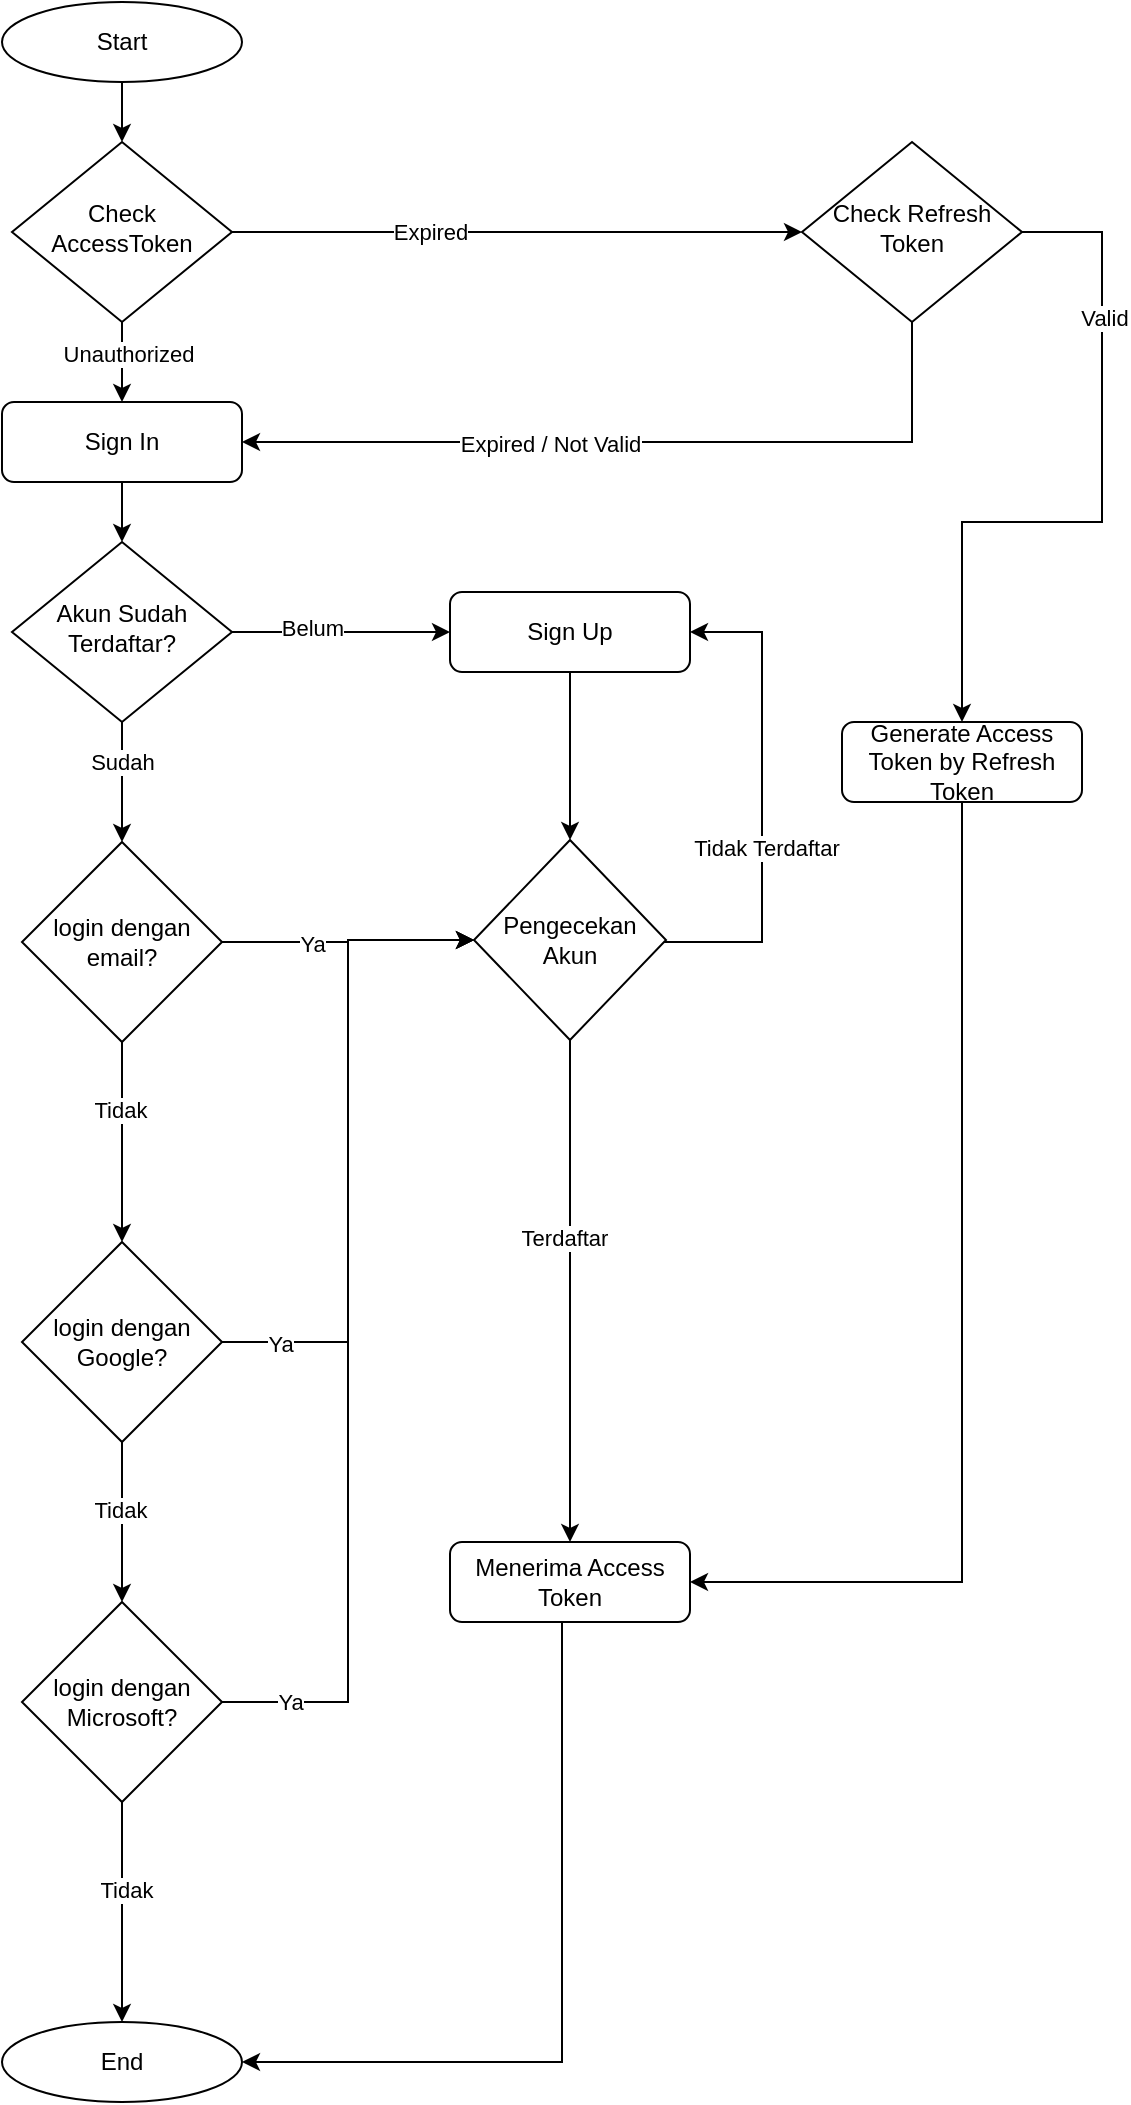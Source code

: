 <mxfile version="24.7.16">
  <diagram id="C5RBs43oDa-KdzZeNtuy" name="Page-1">
    <mxGraphModel dx="1434" dy="1907" grid="1" gridSize="10" guides="1" tooltips="1" connect="1" arrows="1" fold="1" page="1" pageScale="1" pageWidth="827" pageHeight="1169" math="0" shadow="0">
      <root>
        <mxCell id="WIyWlLk6GJQsqaUBKTNV-0" />
        <mxCell id="WIyWlLk6GJQsqaUBKTNV-1" parent="WIyWlLk6GJQsqaUBKTNV-0" />
        <mxCell id="OS0eghQd7IkyQg5gayTk-24" value="" style="edgeStyle=orthogonalEdgeStyle;rounded=0;orthogonalLoop=1;jettySize=auto;html=1;" parent="WIyWlLk6GJQsqaUBKTNV-1" source="WIyWlLk6GJQsqaUBKTNV-7" target="OS0eghQd7IkyQg5gayTk-23" edge="1">
          <mxGeometry relative="1" as="geometry" />
        </mxCell>
        <mxCell id="WIyWlLk6GJQsqaUBKTNV-7" value="Sign Up" style="rounded=1;whiteSpace=wrap;html=1;fontSize=12;glass=0;strokeWidth=1;shadow=0;" parent="WIyWlLk6GJQsqaUBKTNV-1" vertex="1">
          <mxGeometry x="394" y="165" width="120" height="40" as="geometry" />
        </mxCell>
        <mxCell id="U_gOy3_0Dj8ezc33CMye-15" value="" style="edgeStyle=orthogonalEdgeStyle;rounded=0;orthogonalLoop=1;jettySize=auto;html=1;" edge="1" parent="WIyWlLk6GJQsqaUBKTNV-1" source="OS0eghQd7IkyQg5gayTk-1" target="U_gOy3_0Dj8ezc33CMye-3">
          <mxGeometry relative="1" as="geometry" />
        </mxCell>
        <mxCell id="OS0eghQd7IkyQg5gayTk-1" value="Start" style="ellipse;whiteSpace=wrap;html=1;" parent="WIyWlLk6GJQsqaUBKTNV-1" vertex="1">
          <mxGeometry x="170" y="-130" width="120" height="40" as="geometry" />
        </mxCell>
        <mxCell id="OS0eghQd7IkyQg5gayTk-4" value="" style="edgeStyle=orthogonalEdgeStyle;rounded=0;orthogonalLoop=1;jettySize=auto;html=1;" parent="WIyWlLk6GJQsqaUBKTNV-1" source="OS0eghQd7IkyQg5gayTk-3" target="WIyWlLk6GJQsqaUBKTNV-7" edge="1">
          <mxGeometry relative="1" as="geometry" />
        </mxCell>
        <mxCell id="OS0eghQd7IkyQg5gayTk-12" value="Belum" style="edgeLabel;html=1;align=center;verticalAlign=middle;resizable=0;points=[];" parent="OS0eghQd7IkyQg5gayTk-4" vertex="1" connectable="0">
          <mxGeometry x="-0.275" y="2" relative="1" as="geometry">
            <mxPoint as="offset" />
          </mxGeometry>
        </mxCell>
        <mxCell id="OS0eghQd7IkyQg5gayTk-6" value="" style="edgeStyle=orthogonalEdgeStyle;rounded=0;orthogonalLoop=1;jettySize=auto;html=1;" parent="WIyWlLk6GJQsqaUBKTNV-1" source="OS0eghQd7IkyQg5gayTk-3" target="OS0eghQd7IkyQg5gayTk-5" edge="1">
          <mxGeometry relative="1" as="geometry" />
        </mxCell>
        <mxCell id="OS0eghQd7IkyQg5gayTk-14" value="Sudah" style="edgeLabel;html=1;align=center;verticalAlign=middle;resizable=0;points=[];" parent="OS0eghQd7IkyQg5gayTk-6" vertex="1" connectable="0">
          <mxGeometry x="0.32" relative="1" as="geometry">
            <mxPoint y="-20" as="offset" />
          </mxGeometry>
        </mxCell>
        <mxCell id="OS0eghQd7IkyQg5gayTk-3" value="Akun Sudah Terdaftar?" style="rhombus;whiteSpace=wrap;html=1;shadow=0;fontFamily=Helvetica;fontSize=12;align=center;strokeWidth=1;spacing=6;spacingTop=-4;" parent="WIyWlLk6GJQsqaUBKTNV-1" vertex="1">
          <mxGeometry x="175" y="140" width="110" height="90" as="geometry" />
        </mxCell>
        <mxCell id="OS0eghQd7IkyQg5gayTk-9" value="" style="edgeStyle=orthogonalEdgeStyle;rounded=0;orthogonalLoop=1;jettySize=auto;html=1;" parent="WIyWlLk6GJQsqaUBKTNV-1" source="OS0eghQd7IkyQg5gayTk-5" target="OS0eghQd7IkyQg5gayTk-7" edge="1">
          <mxGeometry relative="1" as="geometry" />
        </mxCell>
        <mxCell id="OS0eghQd7IkyQg5gayTk-15" value="Tidak" style="edgeLabel;html=1;align=center;verticalAlign=middle;resizable=0;points=[];" parent="OS0eghQd7IkyQg5gayTk-9" vertex="1" connectable="0">
          <mxGeometry x="-0.32" y="-1" relative="1" as="geometry">
            <mxPoint as="offset" />
          </mxGeometry>
        </mxCell>
        <mxCell id="OS0eghQd7IkyQg5gayTk-5" value="login dengan email?" style="rhombus;whiteSpace=wrap;html=1;" parent="WIyWlLk6GJQsqaUBKTNV-1" vertex="1">
          <mxGeometry x="180" y="290" width="100" height="100" as="geometry" />
        </mxCell>
        <mxCell id="OS0eghQd7IkyQg5gayTk-10" value="" style="edgeStyle=orthogonalEdgeStyle;rounded=0;orthogonalLoop=1;jettySize=auto;html=1;" parent="WIyWlLk6GJQsqaUBKTNV-1" source="OS0eghQd7IkyQg5gayTk-7" target="OS0eghQd7IkyQg5gayTk-8" edge="1">
          <mxGeometry relative="1" as="geometry" />
        </mxCell>
        <mxCell id="OS0eghQd7IkyQg5gayTk-16" value="Tidak" style="edgeLabel;html=1;align=center;verticalAlign=middle;resizable=0;points=[];" parent="OS0eghQd7IkyQg5gayTk-10" vertex="1" connectable="0">
          <mxGeometry x="-0.15" y="-1" relative="1" as="geometry">
            <mxPoint as="offset" />
          </mxGeometry>
        </mxCell>
        <mxCell id="OS0eghQd7IkyQg5gayTk-32" style="edgeStyle=orthogonalEdgeStyle;rounded=0;orthogonalLoop=1;jettySize=auto;html=1;entryX=0;entryY=0.5;entryDx=0;entryDy=0;" parent="WIyWlLk6GJQsqaUBKTNV-1" source="OS0eghQd7IkyQg5gayTk-7" target="OS0eghQd7IkyQg5gayTk-23" edge="1">
          <mxGeometry relative="1" as="geometry" />
        </mxCell>
        <mxCell id="OS0eghQd7IkyQg5gayTk-33" value="Ya" style="edgeLabel;html=1;align=center;verticalAlign=middle;resizable=0;points=[];" parent="OS0eghQd7IkyQg5gayTk-32" vertex="1" connectable="0">
          <mxGeometry x="-0.827" y="-1" relative="1" as="geometry">
            <mxPoint as="offset" />
          </mxGeometry>
        </mxCell>
        <mxCell id="OS0eghQd7IkyQg5gayTk-7" value="login dengan Google?" style="rhombus;whiteSpace=wrap;html=1;" parent="WIyWlLk6GJQsqaUBKTNV-1" vertex="1">
          <mxGeometry x="180" y="490" width="100" height="100" as="geometry" />
        </mxCell>
        <mxCell id="OS0eghQd7IkyQg5gayTk-21" value="" style="edgeStyle=orthogonalEdgeStyle;rounded=0;orthogonalLoop=1;jettySize=auto;html=1;" parent="WIyWlLk6GJQsqaUBKTNV-1" source="OS0eghQd7IkyQg5gayTk-8" target="OS0eghQd7IkyQg5gayTk-18" edge="1">
          <mxGeometry relative="1" as="geometry" />
        </mxCell>
        <mxCell id="OS0eghQd7IkyQg5gayTk-22" value="Tidak" style="edgeLabel;html=1;align=center;verticalAlign=middle;resizable=0;points=[];" parent="OS0eghQd7IkyQg5gayTk-21" vertex="1" connectable="0">
          <mxGeometry x="-0.2" y="2" relative="1" as="geometry">
            <mxPoint as="offset" />
          </mxGeometry>
        </mxCell>
        <mxCell id="OS0eghQd7IkyQg5gayTk-34" style="edgeStyle=orthogonalEdgeStyle;rounded=0;orthogonalLoop=1;jettySize=auto;html=1;entryX=0;entryY=0.5;entryDx=0;entryDy=0;" parent="WIyWlLk6GJQsqaUBKTNV-1" source="OS0eghQd7IkyQg5gayTk-8" target="OS0eghQd7IkyQg5gayTk-23" edge="1">
          <mxGeometry relative="1" as="geometry" />
        </mxCell>
        <mxCell id="OS0eghQd7IkyQg5gayTk-35" value="Ya" style="edgeLabel;html=1;align=center;verticalAlign=middle;resizable=0;points=[];" parent="OS0eghQd7IkyQg5gayTk-34" vertex="1" connectable="0">
          <mxGeometry x="-0.865" relative="1" as="geometry">
            <mxPoint as="offset" />
          </mxGeometry>
        </mxCell>
        <mxCell id="OS0eghQd7IkyQg5gayTk-8" value="login dengan Microsoft?" style="rhombus;whiteSpace=wrap;html=1;" parent="WIyWlLk6GJQsqaUBKTNV-1" vertex="1">
          <mxGeometry x="180" y="670" width="100" height="100" as="geometry" />
        </mxCell>
        <mxCell id="OS0eghQd7IkyQg5gayTk-18" value="End" style="ellipse;whiteSpace=wrap;html=1;" parent="WIyWlLk6GJQsqaUBKTNV-1" vertex="1">
          <mxGeometry x="170" y="880" width="120" height="40" as="geometry" />
        </mxCell>
        <mxCell id="OS0eghQd7IkyQg5gayTk-36" style="edgeStyle=orthogonalEdgeStyle;rounded=0;orthogonalLoop=1;jettySize=auto;html=1;entryX=1;entryY=0.5;entryDx=0;entryDy=0;" parent="WIyWlLk6GJQsqaUBKTNV-1" source="OS0eghQd7IkyQg5gayTk-20" target="OS0eghQd7IkyQg5gayTk-18" edge="1">
          <mxGeometry relative="1" as="geometry">
            <Array as="points">
              <mxPoint x="450" y="900" />
            </Array>
          </mxGeometry>
        </mxCell>
        <mxCell id="OS0eghQd7IkyQg5gayTk-20" value="Menerima Access Token" style="rounded=1;whiteSpace=wrap;html=1;fontSize=12;glass=0;strokeWidth=1;shadow=0;" parent="WIyWlLk6GJQsqaUBKTNV-1" vertex="1">
          <mxGeometry x="394" y="640" width="120" height="40" as="geometry" />
        </mxCell>
        <mxCell id="OS0eghQd7IkyQg5gayTk-27" style="edgeStyle=orthogonalEdgeStyle;rounded=0;orthogonalLoop=1;jettySize=auto;html=1;entryX=0.5;entryY=0;entryDx=0;entryDy=0;" parent="WIyWlLk6GJQsqaUBKTNV-1" source="OS0eghQd7IkyQg5gayTk-23" target="OS0eghQd7IkyQg5gayTk-20" edge="1">
          <mxGeometry relative="1" as="geometry" />
        </mxCell>
        <mxCell id="OS0eghQd7IkyQg5gayTk-28" value="Terdaftar" style="edgeLabel;html=1;align=center;verticalAlign=middle;resizable=0;points=[];" parent="OS0eghQd7IkyQg5gayTk-27" vertex="1" connectable="0">
          <mxGeometry x="-0.214" y="-3" relative="1" as="geometry">
            <mxPoint as="offset" />
          </mxGeometry>
        </mxCell>
        <mxCell id="OS0eghQd7IkyQg5gayTk-29" style="edgeStyle=orthogonalEdgeStyle;rounded=0;orthogonalLoop=1;jettySize=auto;html=1;entryX=1;entryY=0.5;entryDx=0;entryDy=0;" parent="WIyWlLk6GJQsqaUBKTNV-1" source="OS0eghQd7IkyQg5gayTk-23" target="WIyWlLk6GJQsqaUBKTNV-7" edge="1">
          <mxGeometry relative="1" as="geometry">
            <Array as="points">
              <mxPoint x="550" y="340" />
              <mxPoint x="550" y="185" />
            </Array>
          </mxGeometry>
        </mxCell>
        <mxCell id="OS0eghQd7IkyQg5gayTk-30" value="Tidak Terdaftar" style="edgeLabel;html=1;align=center;verticalAlign=middle;resizable=0;points=[];" parent="OS0eghQd7IkyQg5gayTk-29" vertex="1" connectable="0">
          <mxGeometry x="-0.198" y="-2" relative="1" as="geometry">
            <mxPoint as="offset" />
          </mxGeometry>
        </mxCell>
        <mxCell id="OS0eghQd7IkyQg5gayTk-23" value="Pengecekan Akun" style="rhombus;whiteSpace=wrap;html=1;" parent="WIyWlLk6GJQsqaUBKTNV-1" vertex="1">
          <mxGeometry x="406" y="289" width="96" height="100" as="geometry" />
        </mxCell>
        <mxCell id="OS0eghQd7IkyQg5gayTk-25" style="edgeStyle=orthogonalEdgeStyle;rounded=0;orthogonalLoop=1;jettySize=auto;html=1;exitX=1;exitY=0.5;exitDx=0;exitDy=0;entryX=0;entryY=0.5;entryDx=0;entryDy=0;" parent="WIyWlLk6GJQsqaUBKTNV-1" source="OS0eghQd7IkyQg5gayTk-5" target="OS0eghQd7IkyQg5gayTk-23" edge="1">
          <mxGeometry relative="1" as="geometry">
            <mxPoint x="400" y="340" as="targetPoint" />
          </mxGeometry>
        </mxCell>
        <mxCell id="OS0eghQd7IkyQg5gayTk-26" value="Ya" style="edgeLabel;html=1;align=center;verticalAlign=middle;resizable=0;points=[];" parent="OS0eghQd7IkyQg5gayTk-25" vertex="1" connectable="0">
          <mxGeometry x="-0.298" y="-1" relative="1" as="geometry">
            <mxPoint as="offset" />
          </mxGeometry>
        </mxCell>
        <mxCell id="U_gOy3_0Dj8ezc33CMye-5" value="" style="edgeStyle=orthogonalEdgeStyle;rounded=0;orthogonalLoop=1;jettySize=auto;html=1;" edge="1" parent="WIyWlLk6GJQsqaUBKTNV-1" source="U_gOy3_0Dj8ezc33CMye-3" target="U_gOy3_0Dj8ezc33CMye-4">
          <mxGeometry relative="1" as="geometry" />
        </mxCell>
        <mxCell id="U_gOy3_0Dj8ezc33CMye-11" value="Unauthorized" style="edgeLabel;html=1;align=center;verticalAlign=middle;resizable=0;points=[];" vertex="1" connectable="0" parent="U_gOy3_0Dj8ezc33CMye-5">
          <mxGeometry x="-0.2" y="3" relative="1" as="geometry">
            <mxPoint as="offset" />
          </mxGeometry>
        </mxCell>
        <mxCell id="U_gOy3_0Dj8ezc33CMye-7" style="edgeStyle=orthogonalEdgeStyle;rounded=0;orthogonalLoop=1;jettySize=auto;html=1;exitX=1;exitY=0.5;exitDx=0;exitDy=0;entryX=0;entryY=0.5;entryDx=0;entryDy=0;" edge="1" parent="WIyWlLk6GJQsqaUBKTNV-1" source="U_gOy3_0Dj8ezc33CMye-3" target="U_gOy3_0Dj8ezc33CMye-10">
          <mxGeometry relative="1" as="geometry">
            <mxPoint x="570" y="-15" as="targetPoint" />
          </mxGeometry>
        </mxCell>
        <mxCell id="U_gOy3_0Dj8ezc33CMye-9" value="Expired" style="edgeLabel;html=1;align=center;verticalAlign=middle;resizable=0;points=[];" vertex="1" connectable="0" parent="U_gOy3_0Dj8ezc33CMye-7">
          <mxGeometry x="-0.391" y="-3" relative="1" as="geometry">
            <mxPoint x="12" y="-3" as="offset" />
          </mxGeometry>
        </mxCell>
        <mxCell id="U_gOy3_0Dj8ezc33CMye-3" value="Check AccessToken" style="rhombus;whiteSpace=wrap;html=1;shadow=0;fontFamily=Helvetica;fontSize=12;align=center;strokeWidth=1;spacing=6;spacingTop=-4;" vertex="1" parent="WIyWlLk6GJQsqaUBKTNV-1">
          <mxGeometry x="175" y="-60" width="110" height="90" as="geometry" />
        </mxCell>
        <mxCell id="U_gOy3_0Dj8ezc33CMye-6" value="" style="edgeStyle=orthogonalEdgeStyle;rounded=0;orthogonalLoop=1;jettySize=auto;html=1;" edge="1" parent="WIyWlLk6GJQsqaUBKTNV-1" source="U_gOy3_0Dj8ezc33CMye-4" target="OS0eghQd7IkyQg5gayTk-3">
          <mxGeometry relative="1" as="geometry" />
        </mxCell>
        <mxCell id="U_gOy3_0Dj8ezc33CMye-4" value="Sign In" style="rounded=1;whiteSpace=wrap;html=1;fontSize=12;glass=0;strokeWidth=1;shadow=0;" vertex="1" parent="WIyWlLk6GJQsqaUBKTNV-1">
          <mxGeometry x="170" y="70" width="120" height="40" as="geometry" />
        </mxCell>
        <mxCell id="U_gOy3_0Dj8ezc33CMye-16" style="edgeStyle=orthogonalEdgeStyle;rounded=0;orthogonalLoop=1;jettySize=auto;html=1;entryX=1;entryY=0.5;entryDx=0;entryDy=0;" edge="1" parent="WIyWlLk6GJQsqaUBKTNV-1" source="U_gOy3_0Dj8ezc33CMye-10" target="U_gOy3_0Dj8ezc33CMye-4">
          <mxGeometry relative="1" as="geometry">
            <mxPoint x="580" y="120" as="targetPoint" />
            <Array as="points">
              <mxPoint x="625" y="90" />
            </Array>
          </mxGeometry>
        </mxCell>
        <mxCell id="U_gOy3_0Dj8ezc33CMye-17" value="Expired / Not Valid" style="edgeLabel;html=1;align=center;verticalAlign=middle;resizable=0;points=[];" vertex="1" connectable="0" parent="U_gOy3_0Dj8ezc33CMye-16">
          <mxGeometry x="0.22" y="1" relative="1" as="geometry">
            <mxPoint as="offset" />
          </mxGeometry>
        </mxCell>
        <mxCell id="U_gOy3_0Dj8ezc33CMye-19" style="edgeStyle=orthogonalEdgeStyle;rounded=0;orthogonalLoop=1;jettySize=auto;html=1;" edge="1" parent="WIyWlLk6GJQsqaUBKTNV-1" source="U_gOy3_0Dj8ezc33CMye-10" target="U_gOy3_0Dj8ezc33CMye-18">
          <mxGeometry relative="1" as="geometry">
            <Array as="points">
              <mxPoint x="720" y="-15" />
              <mxPoint x="720" y="130" />
              <mxPoint x="650" y="130" />
            </Array>
          </mxGeometry>
        </mxCell>
        <mxCell id="U_gOy3_0Dj8ezc33CMye-21" value="Valid" style="edgeLabel;html=1;align=center;verticalAlign=middle;resizable=0;points=[];" vertex="1" connectable="0" parent="U_gOy3_0Dj8ezc33CMye-19">
          <mxGeometry x="-0.532" y="1" relative="1" as="geometry">
            <mxPoint as="offset" />
          </mxGeometry>
        </mxCell>
        <mxCell id="U_gOy3_0Dj8ezc33CMye-10" value="Check Refresh Token" style="rhombus;whiteSpace=wrap;html=1;shadow=0;fontFamily=Helvetica;fontSize=12;align=center;strokeWidth=1;spacing=6;spacingTop=-4;" vertex="1" parent="WIyWlLk6GJQsqaUBKTNV-1">
          <mxGeometry x="570" y="-60" width="110" height="90" as="geometry" />
        </mxCell>
        <mxCell id="U_gOy3_0Dj8ezc33CMye-20" style="edgeStyle=orthogonalEdgeStyle;rounded=0;orthogonalLoop=1;jettySize=auto;html=1;entryX=1;entryY=0.5;entryDx=0;entryDy=0;" edge="1" parent="WIyWlLk6GJQsqaUBKTNV-1" source="U_gOy3_0Dj8ezc33CMye-18" target="OS0eghQd7IkyQg5gayTk-20">
          <mxGeometry relative="1" as="geometry">
            <Array as="points">
              <mxPoint x="650" y="660" />
            </Array>
          </mxGeometry>
        </mxCell>
        <mxCell id="U_gOy3_0Dj8ezc33CMye-18" value="Generate Access Token by Refresh Token" style="rounded=1;whiteSpace=wrap;html=1;fontSize=12;glass=0;strokeWidth=1;shadow=0;" vertex="1" parent="WIyWlLk6GJQsqaUBKTNV-1">
          <mxGeometry x="590" y="230" width="120" height="40" as="geometry" />
        </mxCell>
      </root>
    </mxGraphModel>
  </diagram>
</mxfile>
